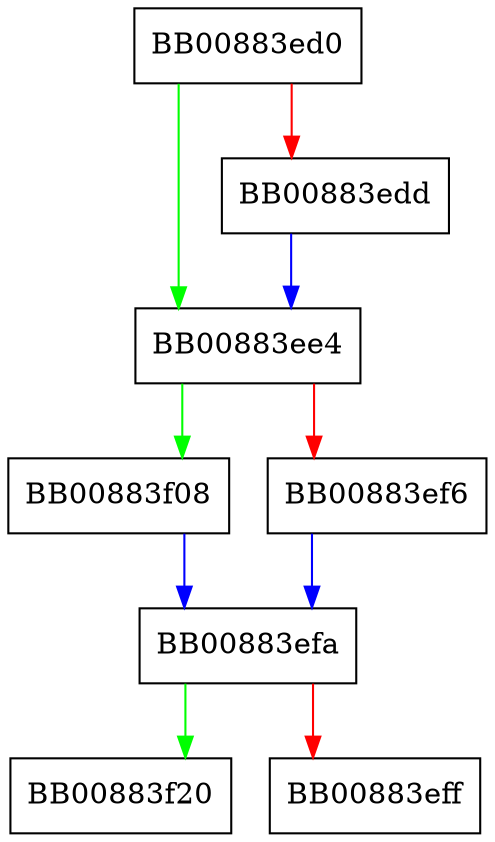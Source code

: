 digraph _IO_str_underflow {
  node [shape="box"];
  graph [splines=ortho];
  BB00883ed0 -> BB00883ee4 [color="green"];
  BB00883ed0 -> BB00883edd [color="red"];
  BB00883edd -> BB00883ee4 [color="blue"];
  BB00883ee4 -> BB00883f08 [color="green"];
  BB00883ee4 -> BB00883ef6 [color="red"];
  BB00883ef6 -> BB00883efa [color="blue"];
  BB00883efa -> BB00883f20 [color="green"];
  BB00883efa -> BB00883eff [color="red"];
  BB00883f08 -> BB00883efa [color="blue"];
}